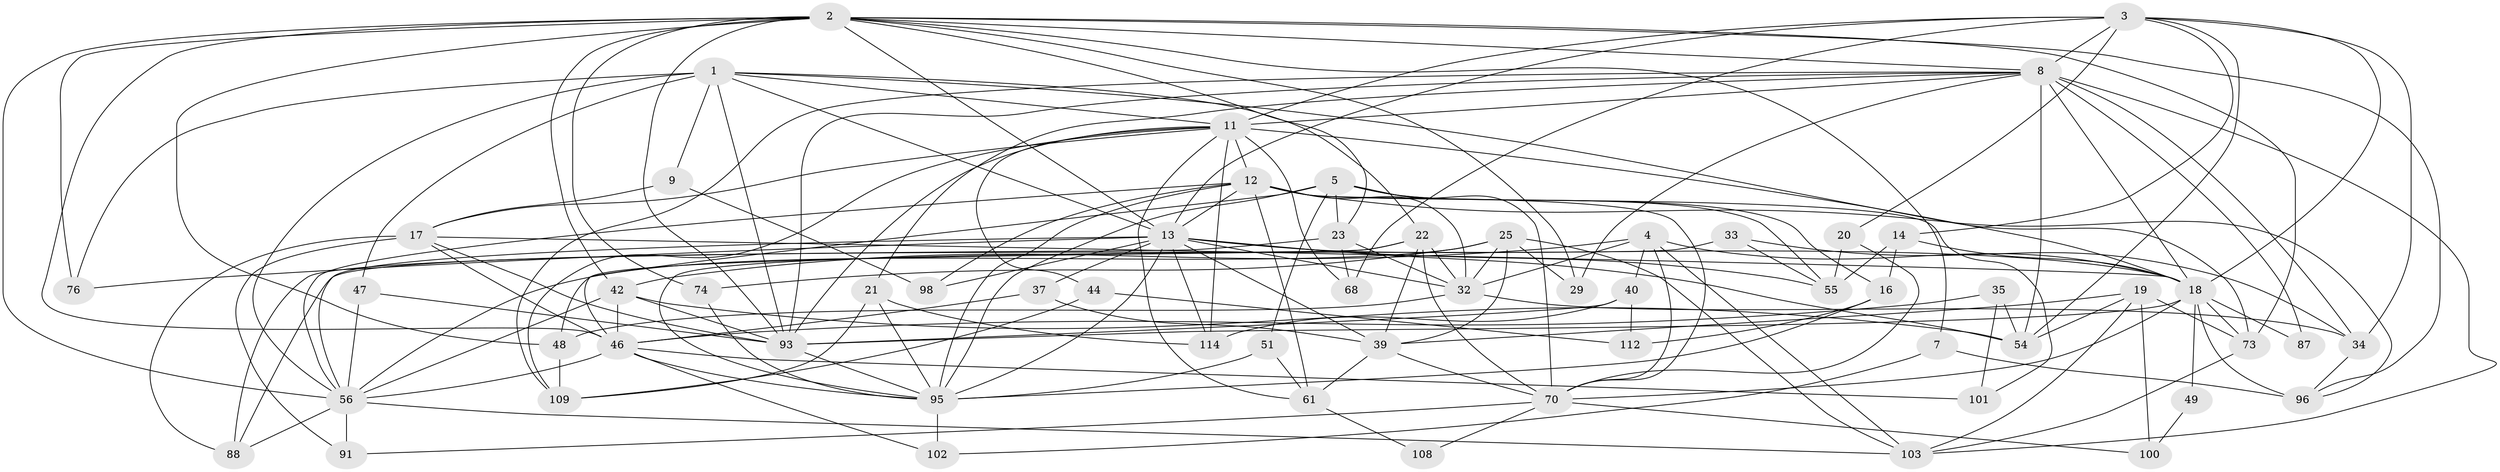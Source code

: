 // original degree distribution, {2: 0.08333333333333333, 7: 0.041666666666666664, 4: 0.25, 3: 0.35833333333333334, 5: 0.16666666666666666, 8: 0.016666666666666666, 6: 0.08333333333333333}
// Generated by graph-tools (version 1.1) at 2025/15/03/09/25 04:15:10]
// undirected, 60 vertices, 171 edges
graph export_dot {
graph [start="1"]
  node [color=gray90,style=filled];
  1 [super="+38"];
  2 [super="+6+60"];
  3 [super="+82"];
  4 [super="+41"];
  5 [super="+71+99"];
  7;
  8 [super="+36+80+10"];
  9;
  11 [super="+65+27+83"];
  12 [super="+24+15+30"];
  13 [super="+28+53+106"];
  14;
  16 [super="+50"];
  17 [super="+119+58"];
  18 [super="+26+77"];
  19 [super="+81"];
  20 [super="+66"];
  21;
  22 [super="+107"];
  23 [super="+86"];
  25 [super="+62+92"];
  29;
  32 [super="+117+43"];
  33;
  34 [super="+69"];
  35;
  37;
  39 [super="+63+67"];
  40;
  42 [super="+45+57"];
  44;
  46 [super="+64"];
  47;
  48;
  49;
  51;
  54 [super="+59"];
  55 [super="+111"];
  56 [super="+120+79"];
  61 [super="+97"];
  68;
  70 [super="+85+89"];
  73;
  74;
  76;
  87;
  88;
  91;
  93 [super="+104"];
  95 [super="+115+105"];
  96;
  98;
  100;
  101;
  102;
  103;
  108;
  109;
  112;
  114;
  1 -- 56;
  1 -- 9;
  1 -- 73;
  1 -- 11;
  1 -- 76;
  1 -- 13;
  1 -- 47;
  1 -- 22;
  1 -- 93;
  2 -- 73;
  2 -- 48;
  2 -- 74;
  2 -- 96;
  2 -- 56;
  2 -- 42;
  2 -- 29;
  2 -- 23;
  2 -- 7;
  2 -- 8;
  2 -- 76;
  2 -- 93;
  2 -- 46;
  2 -- 13;
  3 -- 54;
  3 -- 68;
  3 -- 18;
  3 -- 34;
  3 -- 20;
  3 -- 8;
  3 -- 11 [weight=2];
  3 -- 13;
  3 -- 14;
  4 -- 18 [weight=2];
  4 -- 32;
  4 -- 103;
  4 -- 40;
  4 -- 42;
  4 -- 70;
  5 -- 51;
  5 -- 55;
  5 -- 46;
  5 -- 16;
  5 -- 95;
  5 -- 23;
  5 -- 70;
  7 -- 102;
  7 -- 96;
  8 -- 21;
  8 -- 109;
  8 -- 87;
  8 -- 29;
  8 -- 11;
  8 -- 18 [weight=2];
  8 -- 54;
  8 -- 103;
  8 -- 34;
  8 -- 93;
  9 -- 98;
  9 -- 17;
  11 -- 17;
  11 -- 114;
  11 -- 18 [weight=2];
  11 -- 68;
  11 -- 12;
  11 -- 61;
  11 -- 93;
  11 -- 44;
  11 -- 109;
  12 -- 101;
  12 -- 32;
  12 -- 96;
  12 -- 61;
  12 -- 98;
  12 -- 70;
  12 -- 56;
  12 -- 13;
  12 -- 95;
  13 -- 55;
  13 -- 18;
  13 -- 114;
  13 -- 39 [weight=2];
  13 -- 56;
  13 -- 54;
  13 -- 32;
  13 -- 98;
  13 -- 37;
  13 -- 76;
  13 -- 95;
  14 -- 18;
  14 -- 55;
  14 -- 16;
  16 -- 95;
  16 -- 112;
  17 -- 88;
  17 -- 18;
  17 -- 91;
  17 -- 93;
  17 -- 46;
  18 -- 96 [weight=2];
  18 -- 49;
  18 -- 87;
  18 -- 73;
  18 -- 93;
  18 -- 70;
  19 -- 73;
  19 -- 103;
  19 -- 100;
  19 -- 54;
  19 -- 39 [weight=2];
  20 -- 55 [weight=2];
  20 -- 70;
  21 -- 114;
  21 -- 109;
  21 -- 95;
  22 -- 70;
  22 -- 39;
  22 -- 32;
  22 -- 95;
  22 -- 48;
  23 -- 88;
  23 -- 32;
  23 -- 68;
  25 -- 103;
  25 -- 32;
  25 -- 29;
  25 -- 56;
  25 -- 74;
  25 -- 39;
  32 -- 34;
  32 -- 48;
  33 -- 88;
  33 -- 34;
  33 -- 55;
  34 -- 96;
  35 -- 54;
  35 -- 101;
  35 -- 46;
  37 -- 39;
  37 -- 46;
  39 -- 70;
  39 -- 61;
  40 -- 93;
  40 -- 112;
  40 -- 114;
  42 -- 56;
  42 -- 54;
  42 -- 93;
  42 -- 46;
  44 -- 109;
  44 -- 112;
  46 -- 101;
  46 -- 56;
  46 -- 102;
  46 -- 95;
  47 -- 93;
  47 -- 56;
  48 -- 109;
  49 -- 100;
  51 -- 61;
  51 -- 95;
  56 -- 91;
  56 -- 103;
  56 -- 88;
  61 -- 108;
  70 -- 91;
  70 -- 100;
  70 -- 108;
  73 -- 103;
  74 -- 95;
  93 -- 95;
  95 -- 102;
}

